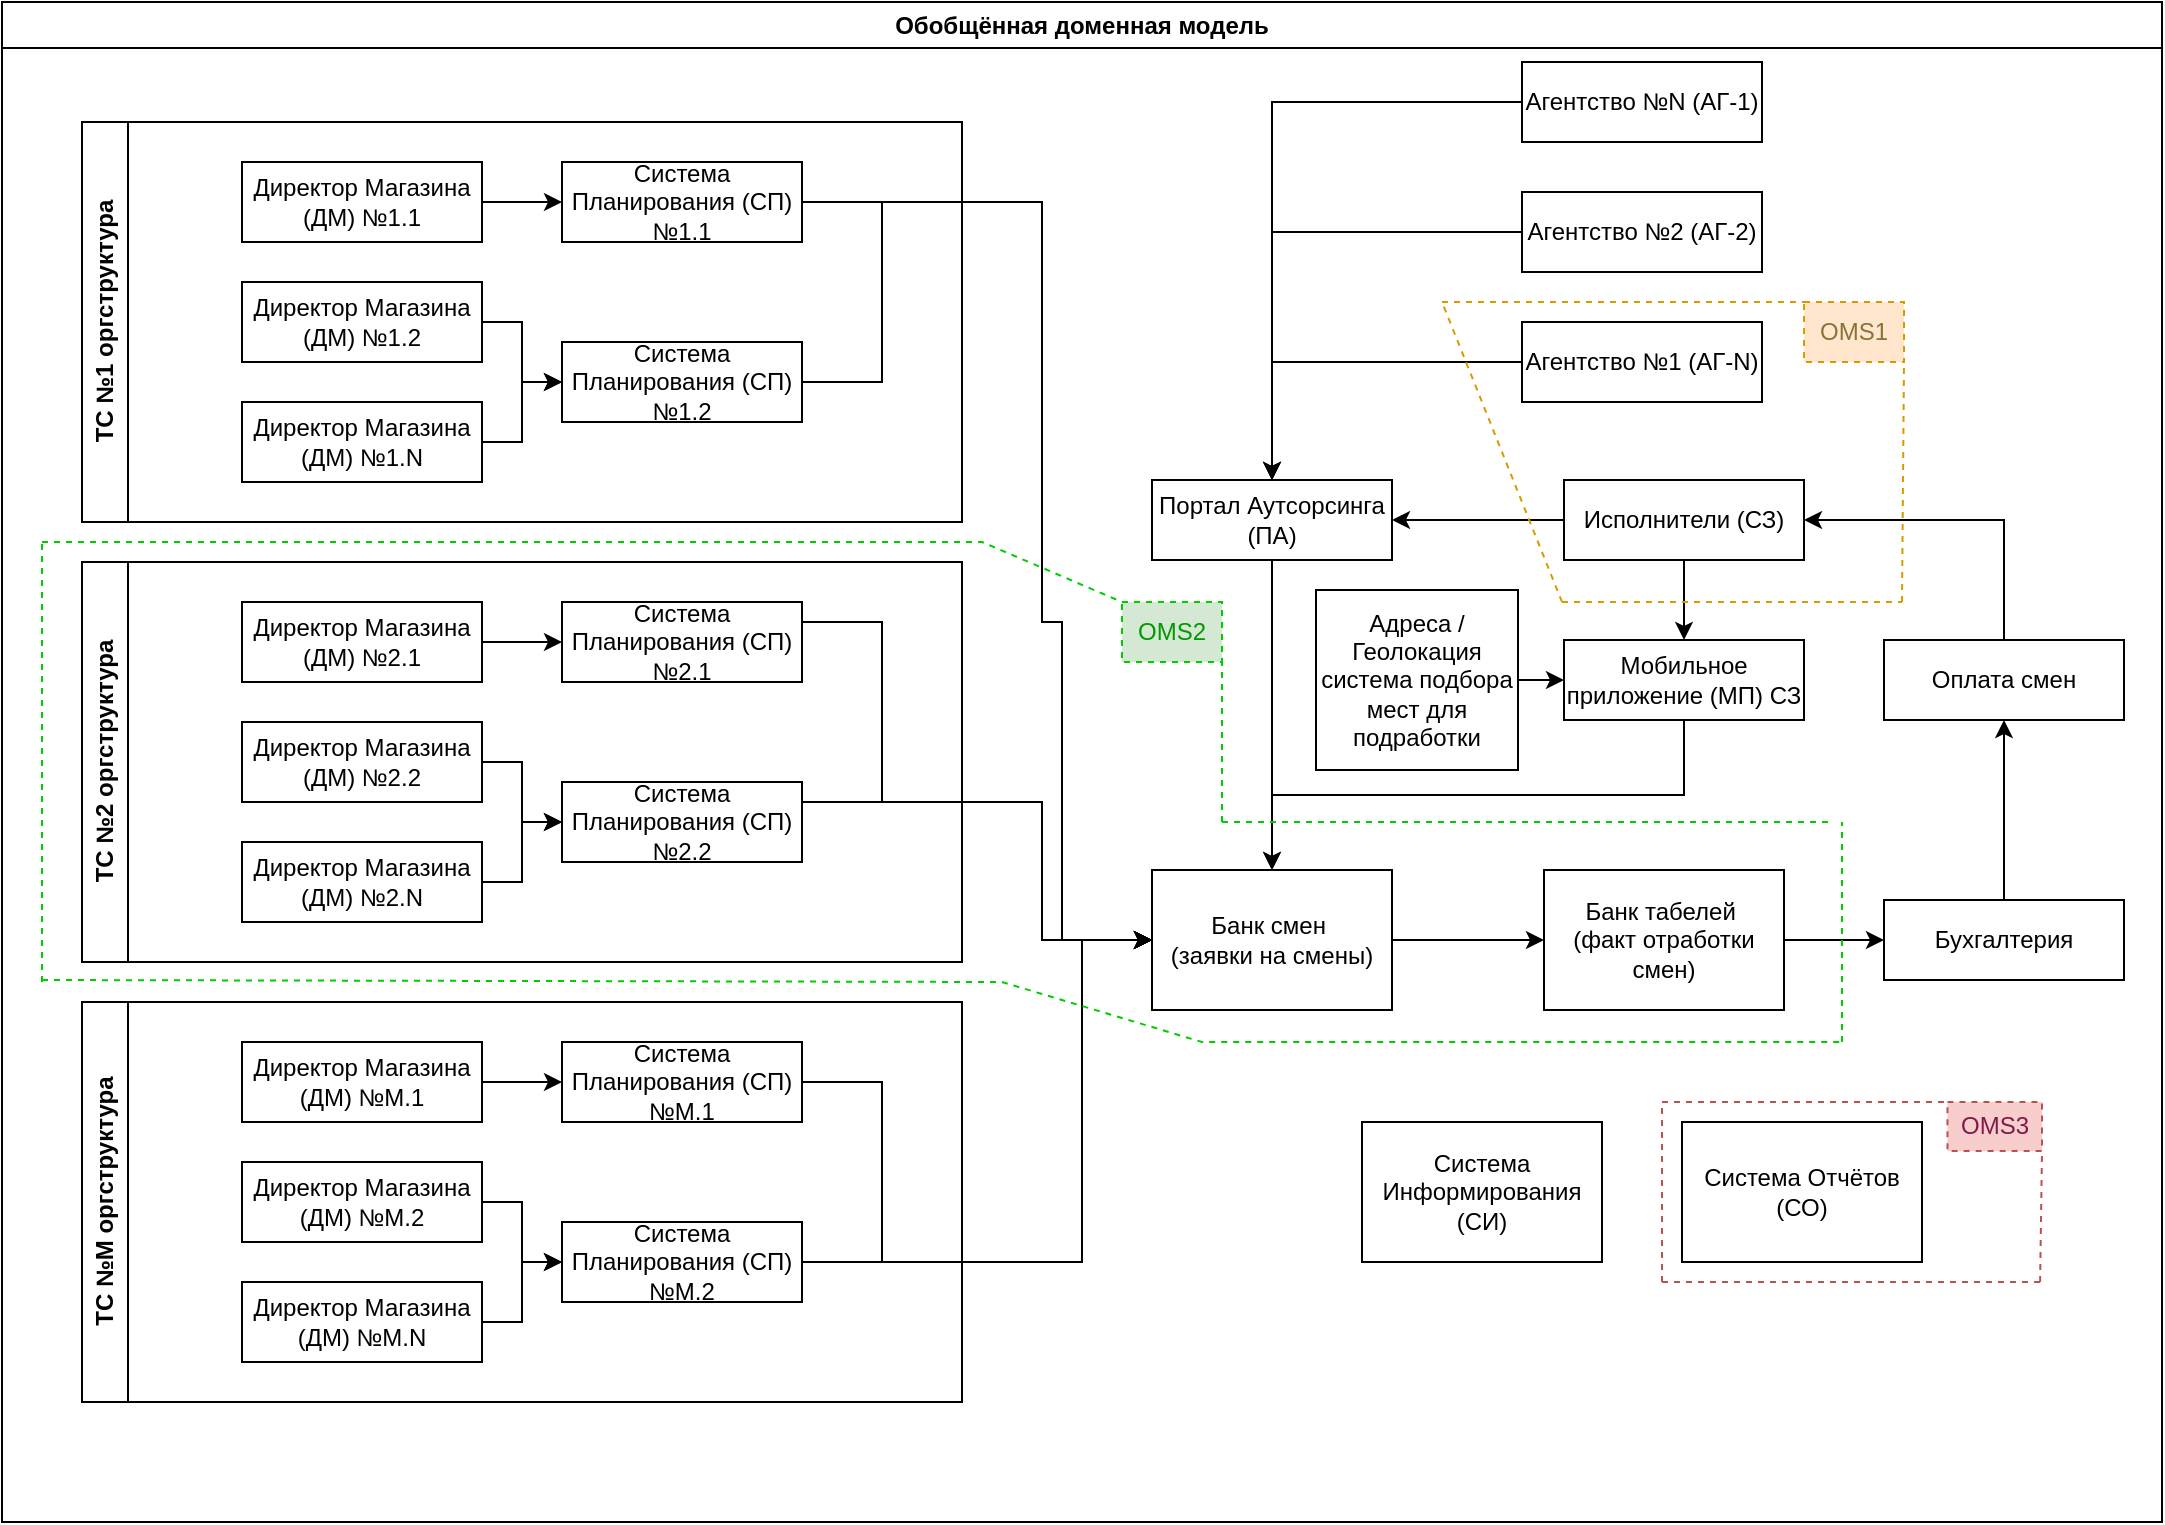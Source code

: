 <mxfile version="24.7.17">
  <diagram id="R2lEEEUBdFMjLlhIrx00" name="Page-1">
    <mxGraphModel dx="1615" dy="1103" grid="1" gridSize="10" guides="1" tooltips="1" connect="1" arrows="1" fold="1" page="1" pageScale="1" pageWidth="1169" pageHeight="827" math="0" shadow="0" extFonts="Permanent Marker^https://fonts.googleapis.com/css?family=Permanent+Marker">
      <root>
        <mxCell id="0" />
        <mxCell id="1" parent="0" />
        <mxCell id="UTMJsMPESid8Jv--px6_-1" value="Обобщённая доменная модель" style="swimlane;whiteSpace=wrap;html=1;" parent="1" vertex="1">
          <mxGeometry x="40" y="40" width="1080" height="760" as="geometry" />
        </mxCell>
        <mxCell id="UTMJsMPESid8Jv--px6_-2" value="Банк смен&amp;nbsp;&lt;br&gt;(заявки на смены)" style="rounded=0;whiteSpace=wrap;html=1;" parent="UTMJsMPESid8Jv--px6_-1" vertex="1">
          <mxGeometry x="575" y="434" width="120" height="70" as="geometry" />
        </mxCell>
        <mxCell id="UTMJsMPESid8Jv--px6_-41" value="" style="edgeStyle=orthogonalEdgeStyle;rounded=0;orthogonalLoop=1;jettySize=auto;html=1;entryX=0.5;entryY=0;entryDx=0;entryDy=0;exitX=0.5;exitY=1;exitDx=0;exitDy=0;" parent="UTMJsMPESid8Jv--px6_-1" source="UTMJsMPESid8Jv--px6_-4" target="UTMJsMPESid8Jv--px6_-19" edge="1">
          <mxGeometry relative="1" as="geometry">
            <mxPoint x="801" y="259" as="targetPoint" />
            <Array as="points" />
          </mxGeometry>
        </mxCell>
        <mxCell id="UTMJsMPESid8Jv--px6_-42" value="" style="edgeStyle=orthogonalEdgeStyle;rounded=0;orthogonalLoop=1;jettySize=auto;html=1;entryX=1;entryY=0.5;entryDx=0;entryDy=0;exitX=0;exitY=0.5;exitDx=0;exitDy=0;" parent="UTMJsMPESid8Jv--px6_-1" source="UTMJsMPESid8Jv--px6_-4" target="UTMJsMPESid8Jv--px6_-20" edge="1">
          <mxGeometry relative="1" as="geometry">
            <mxPoint x="1081" y="259" as="targetPoint" />
            <Array as="points">
              <mxPoint x="751" y="259" />
              <mxPoint x="751" y="259" />
            </Array>
          </mxGeometry>
        </mxCell>
        <mxCell id="UTMJsMPESid8Jv--px6_-4" value="Исполнители (СЗ)" style="rounded=0;whiteSpace=wrap;html=1;" parent="UTMJsMPESid8Jv--px6_-1" vertex="1">
          <mxGeometry x="781" y="239" width="120" height="40" as="geometry" />
        </mxCell>
        <mxCell id="UTMJsMPESid8Jv--px6_-19" value="Мобильное приложение (МП) СЗ" style="rounded=0;whiteSpace=wrap;html=1;" parent="UTMJsMPESid8Jv--px6_-1" vertex="1">
          <mxGeometry x="781" y="319" width="120" height="40" as="geometry" />
        </mxCell>
        <mxCell id="UTMJsMPESid8Jv--px6_-20" value="Портал Аутсорсинга (ПА)" style="rounded=0;whiteSpace=wrap;html=1;" parent="UTMJsMPESid8Jv--px6_-1" vertex="1">
          <mxGeometry x="575" y="239" width="120" height="40" as="geometry" />
        </mxCell>
        <mxCell id="UTMJsMPESid8Jv--px6_-22" value="ТС №1 оргструктура" style="swimlane;horizontal=0;whiteSpace=wrap;html=1;" parent="UTMJsMPESid8Jv--px6_-1" vertex="1">
          <mxGeometry x="40" y="60" width="440" height="200" as="geometry">
            <mxRectangle x="40" y="60" width="40" height="80" as="alternateBounds" />
          </mxGeometry>
        </mxCell>
        <mxCell id="UTMJsMPESid8Jv--px6_-31" value="" style="edgeStyle=orthogonalEdgeStyle;rounded=0;orthogonalLoop=1;jettySize=auto;html=1;" parent="UTMJsMPESid8Jv--px6_-22" source="UTMJsMPESid8Jv--px6_-3" target="UTMJsMPESid8Jv--px6_-9" edge="1">
          <mxGeometry relative="1" as="geometry" />
        </mxCell>
        <mxCell id="UTMJsMPESid8Jv--px6_-3" value="Директор Магазина (ДМ) №1.1" style="rounded=0;whiteSpace=wrap;html=1;" parent="UTMJsMPESid8Jv--px6_-22" vertex="1">
          <mxGeometry x="80" y="20" width="120" height="40" as="geometry" />
        </mxCell>
        <mxCell id="UTMJsMPESid8Jv--px6_-32" value="" style="edgeStyle=orthogonalEdgeStyle;rounded=0;orthogonalLoop=1;jettySize=auto;html=1;" parent="UTMJsMPESid8Jv--px6_-22" source="UTMJsMPESid8Jv--px6_-7" target="UTMJsMPESid8Jv--px6_-10" edge="1">
          <mxGeometry relative="1" as="geometry" />
        </mxCell>
        <mxCell id="UTMJsMPESid8Jv--px6_-7" value="Директор Магазина (ДМ)&amp;nbsp;№1.2" style="rounded=0;whiteSpace=wrap;html=1;" parent="UTMJsMPESid8Jv--px6_-22" vertex="1">
          <mxGeometry x="80" y="80" width="120" height="40" as="geometry" />
        </mxCell>
        <mxCell id="UTMJsMPESid8Jv--px6_-33" value="" style="edgeStyle=orthogonalEdgeStyle;rounded=0;orthogonalLoop=1;jettySize=auto;html=1;" parent="UTMJsMPESid8Jv--px6_-22" source="UTMJsMPESid8Jv--px6_-8" target="UTMJsMPESid8Jv--px6_-10" edge="1">
          <mxGeometry relative="1" as="geometry" />
        </mxCell>
        <mxCell id="UTMJsMPESid8Jv--px6_-8" value="Директор Магазина (ДМ)&amp;nbsp;№1.N" style="rounded=0;whiteSpace=wrap;html=1;" parent="UTMJsMPESid8Jv--px6_-22" vertex="1">
          <mxGeometry x="80" y="140" width="120" height="40" as="geometry" />
        </mxCell>
        <mxCell id="UTMJsMPESid8Jv--px6_-10" value="Система Планирования (СП) №1.2" style="rounded=0;whiteSpace=wrap;html=1;" parent="UTMJsMPESid8Jv--px6_-22" vertex="1">
          <mxGeometry x="240" y="110" width="120" height="40" as="geometry" />
        </mxCell>
        <mxCell id="UTMJsMPESid8Jv--px6_-9" value="Система Планирования (СП) №1.1" style="rounded=0;whiteSpace=wrap;html=1;" parent="UTMJsMPESid8Jv--px6_-22" vertex="1">
          <mxGeometry x="240" y="20" width="120" height="40" as="geometry" />
        </mxCell>
        <mxCell id="UTMJsMPESid8Jv--px6_-23" value="ТС №2 оргструктура" style="swimlane;horizontal=0;whiteSpace=wrap;html=1;" parent="UTMJsMPESid8Jv--px6_-1" vertex="1">
          <mxGeometry x="40" y="280" width="440" height="200" as="geometry">
            <mxRectangle x="40" y="320" width="40" height="80" as="alternateBounds" />
          </mxGeometry>
        </mxCell>
        <mxCell id="UTMJsMPESid8Jv--px6_-34" value="" style="edgeStyle=orthogonalEdgeStyle;rounded=0;orthogonalLoop=1;jettySize=auto;html=1;" parent="UTMJsMPESid8Jv--px6_-23" source="UTMJsMPESid8Jv--px6_-24" target="UTMJsMPESid8Jv--px6_-28" edge="1">
          <mxGeometry relative="1" as="geometry" />
        </mxCell>
        <mxCell id="UTMJsMPESid8Jv--px6_-24" value="Директор Магазина (ДМ)&amp;nbsp;№2.1" style="rounded=0;whiteSpace=wrap;html=1;" parent="UTMJsMPESid8Jv--px6_-23" vertex="1">
          <mxGeometry x="80" y="20" width="120" height="40" as="geometry" />
        </mxCell>
        <mxCell id="UTMJsMPESid8Jv--px6_-35" value="" style="edgeStyle=orthogonalEdgeStyle;rounded=0;orthogonalLoop=1;jettySize=auto;html=1;" parent="UTMJsMPESid8Jv--px6_-23" source="UTMJsMPESid8Jv--px6_-25" target="UTMJsMPESid8Jv--px6_-27" edge="1">
          <mxGeometry relative="1" as="geometry" />
        </mxCell>
        <mxCell id="UTMJsMPESid8Jv--px6_-25" value="Директор Магазина (ДМ)&amp;nbsp;№2.2" style="rounded=0;whiteSpace=wrap;html=1;" parent="UTMJsMPESid8Jv--px6_-23" vertex="1">
          <mxGeometry x="80" y="80" width="120" height="40" as="geometry" />
        </mxCell>
        <mxCell id="UTMJsMPESid8Jv--px6_-36" value="" style="edgeStyle=orthogonalEdgeStyle;rounded=0;orthogonalLoop=1;jettySize=auto;html=1;" parent="UTMJsMPESid8Jv--px6_-23" source="UTMJsMPESid8Jv--px6_-26" target="UTMJsMPESid8Jv--px6_-27" edge="1">
          <mxGeometry relative="1" as="geometry" />
        </mxCell>
        <mxCell id="UTMJsMPESid8Jv--px6_-26" value="Директор Магазина (ДМ)&amp;nbsp;№2.N" style="rounded=0;whiteSpace=wrap;html=1;" parent="UTMJsMPESid8Jv--px6_-23" vertex="1">
          <mxGeometry x="80" y="140" width="120" height="40" as="geometry" />
        </mxCell>
        <mxCell id="UTMJsMPESid8Jv--px6_-27" value="Система Планирования (СП) №2.2" style="rounded=0;whiteSpace=wrap;html=1;" parent="UTMJsMPESid8Jv--px6_-23" vertex="1">
          <mxGeometry x="240" y="110" width="120" height="40" as="geometry" />
        </mxCell>
        <mxCell id="UTMJsMPESid8Jv--px6_-28" value="Система Планирования (СП) №2.1" style="rounded=0;whiteSpace=wrap;html=1;" parent="UTMJsMPESid8Jv--px6_-23" vertex="1">
          <mxGeometry x="240" y="20" width="120" height="40" as="geometry" />
        </mxCell>
        <mxCell id="UTMJsMPESid8Jv--px6_-37" value="" style="endArrow=classic;html=1;rounded=0;exitX=1;exitY=0.5;exitDx=0;exitDy=0;entryX=0;entryY=0.5;entryDx=0;entryDy=0;edgeStyle=orthogonalEdgeStyle;" parent="UTMJsMPESid8Jv--px6_-1" source="UTMJsMPESid8Jv--px6_-9" target="UTMJsMPESid8Jv--px6_-2" edge="1">
          <mxGeometry width="50" height="50" relative="1" as="geometry">
            <mxPoint x="640" y="130" as="sourcePoint" />
            <mxPoint x="690" y="80" as="targetPoint" />
            <Array as="points">
              <mxPoint x="520" y="100" />
              <mxPoint x="520" y="310" />
              <mxPoint x="530" y="310" />
              <mxPoint x="530" y="469" />
            </Array>
          </mxGeometry>
        </mxCell>
        <mxCell id="UTMJsMPESid8Jv--px6_-38" value="" style="endArrow=classic;html=1;rounded=0;exitX=1;exitY=0.5;exitDx=0;exitDy=0;entryX=0;entryY=0.5;entryDx=0;entryDy=0;edgeStyle=orthogonalEdgeStyle;" parent="UTMJsMPESid8Jv--px6_-1" source="UTMJsMPESid8Jv--px6_-10" target="UTMJsMPESid8Jv--px6_-2" edge="1">
          <mxGeometry width="50" height="50" relative="1" as="geometry">
            <mxPoint x="640" y="130" as="sourcePoint" />
            <mxPoint x="690" y="80" as="targetPoint" />
            <Array as="points">
              <mxPoint x="440" y="190" />
              <mxPoint x="440" y="100" />
              <mxPoint x="520" y="100" />
              <mxPoint x="520" y="310" />
              <mxPoint x="530" y="310" />
              <mxPoint x="530" y="469" />
            </Array>
          </mxGeometry>
        </mxCell>
        <mxCell id="UTMJsMPESid8Jv--px6_-39" value="" style="endArrow=classic;html=1;rounded=0;edgeStyle=orthogonalEdgeStyle;exitX=1;exitY=0.5;exitDx=0;exitDy=0;entryX=0;entryY=0.5;entryDx=0;entryDy=0;" parent="UTMJsMPESid8Jv--px6_-1" source="UTMJsMPESid8Jv--px6_-28" target="UTMJsMPESid8Jv--px6_-2" edge="1">
          <mxGeometry width="50" height="50" relative="1" as="geometry">
            <mxPoint x="640" y="130" as="sourcePoint" />
            <mxPoint x="690" y="80" as="targetPoint" />
            <Array as="points">
              <mxPoint x="400" y="310" />
              <mxPoint x="440" y="310" />
              <mxPoint x="440" y="400" />
              <mxPoint x="520" y="400" />
              <mxPoint x="520" y="469" />
            </Array>
          </mxGeometry>
        </mxCell>
        <mxCell id="UTMJsMPESid8Jv--px6_-40" value="" style="endArrow=classic;html=1;rounded=0;edgeStyle=orthogonalEdgeStyle;exitX=1;exitY=0.5;exitDx=0;exitDy=0;entryX=0;entryY=0.5;entryDx=0;entryDy=0;" parent="UTMJsMPESid8Jv--px6_-1" source="UTMJsMPESid8Jv--px6_-27" target="UTMJsMPESid8Jv--px6_-2" edge="1">
          <mxGeometry width="50" height="50" relative="1" as="geometry">
            <mxPoint x="640" y="130" as="sourcePoint" />
            <mxPoint x="690" y="80" as="targetPoint" />
            <Array as="points">
              <mxPoint x="400" y="400" />
              <mxPoint x="520" y="400" />
              <mxPoint x="520" y="469" />
            </Array>
          </mxGeometry>
        </mxCell>
        <mxCell id="UTMJsMPESid8Jv--px6_-43" value="" style="endArrow=classic;html=1;rounded=0;edgeStyle=orthogonalEdgeStyle;exitX=0.5;exitY=1;exitDx=0;exitDy=0;entryX=0.5;entryY=0;entryDx=0;entryDy=0;" parent="UTMJsMPESid8Jv--px6_-1" source="UTMJsMPESid8Jv--px6_-19" target="UTMJsMPESid8Jv--px6_-2" edge="1">
          <mxGeometry width="50" height="50" relative="1" as="geometry">
            <mxPoint x="681" y="289" as="sourcePoint" />
            <mxPoint x="731" y="239" as="targetPoint" />
          </mxGeometry>
        </mxCell>
        <mxCell id="UTMJsMPESid8Jv--px6_-44" value="" style="endArrow=classic;html=1;rounded=0;edgeStyle=orthogonalEdgeStyle;exitX=0.5;exitY=1;exitDx=0;exitDy=0;entryX=0.5;entryY=0;entryDx=0;entryDy=0;" parent="UTMJsMPESid8Jv--px6_-1" source="UTMJsMPESid8Jv--px6_-20" target="UTMJsMPESid8Jv--px6_-2" edge="1">
          <mxGeometry width="50" height="50" relative="1" as="geometry">
            <mxPoint x="681" y="289" as="sourcePoint" />
            <mxPoint x="731" y="239" as="targetPoint" />
          </mxGeometry>
        </mxCell>
        <mxCell id="UTMJsMPESid8Jv--px6_-51" value="" style="edgeStyle=orthogonalEdgeStyle;rounded=0;orthogonalLoop=1;jettySize=auto;html=1;entryX=1;entryY=0.5;entryDx=0;entryDy=0;exitX=0.5;exitY=0;exitDx=0;exitDy=0;" parent="UTMJsMPESid8Jv--px6_-1" source="UTMJsMPESid8Jv--px6_-52" target="UTMJsMPESid8Jv--px6_-4" edge="1">
          <mxGeometry relative="1" as="geometry">
            <mxPoint x="981" y="369" as="targetPoint" />
            <Array as="points">
              <mxPoint x="1001" y="259" />
            </Array>
          </mxGeometry>
        </mxCell>
        <mxCell id="UTMJsMPESid8Jv--px6_-53" value="" style="edgeStyle=orthogonalEdgeStyle;rounded=0;orthogonalLoop=1;jettySize=auto;html=1;" parent="UTMJsMPESid8Jv--px6_-1" source="UTMJsMPESid8Jv--px6_-45" target="UTMJsMPESid8Jv--px6_-52" edge="1">
          <mxGeometry relative="1" as="geometry" />
        </mxCell>
        <mxCell id="UTMJsMPESid8Jv--px6_-45" value="Бухгалтерия" style="rounded=0;whiteSpace=wrap;html=1;" parent="UTMJsMPESid8Jv--px6_-1" vertex="1">
          <mxGeometry x="941" y="449" width="120" height="40" as="geometry" />
        </mxCell>
        <mxCell id="UTMJsMPESid8Jv--px6_-50" value="" style="edgeStyle=orthogonalEdgeStyle;rounded=0;orthogonalLoop=1;jettySize=auto;html=1;" parent="UTMJsMPESid8Jv--px6_-1" source="UTMJsMPESid8Jv--px6_-48" target="UTMJsMPESid8Jv--px6_-45" edge="1">
          <mxGeometry relative="1" as="geometry" />
        </mxCell>
        <mxCell id="UTMJsMPESid8Jv--px6_-48" value="Банк табелей&amp;nbsp;&lt;br&gt;(факт отработки смен)" style="rounded=0;whiteSpace=wrap;html=1;" parent="UTMJsMPESid8Jv--px6_-1" vertex="1">
          <mxGeometry x="771" y="434" width="120" height="70" as="geometry" />
        </mxCell>
        <mxCell id="UTMJsMPESid8Jv--px6_-49" value="" style="edgeStyle=orthogonalEdgeStyle;rounded=0;orthogonalLoop=1;jettySize=auto;html=1;" parent="UTMJsMPESid8Jv--px6_-1" source="UTMJsMPESid8Jv--px6_-2" target="UTMJsMPESid8Jv--px6_-48" edge="1">
          <mxGeometry relative="1" as="geometry" />
        </mxCell>
        <mxCell id="UTMJsMPESid8Jv--px6_-52" value="Оплата смен" style="whiteSpace=wrap;html=1;rounded=0;" parent="UTMJsMPESid8Jv--px6_-1" vertex="1">
          <mxGeometry x="941" y="319" width="120" height="40" as="geometry" />
        </mxCell>
        <mxCell id="UTMJsMPESid8Jv--px6_-54" value="ТС №M оргструктура" style="swimlane;horizontal=0;whiteSpace=wrap;html=1;" parent="UTMJsMPESid8Jv--px6_-1" vertex="1">
          <mxGeometry x="40" y="500" width="440" height="200" as="geometry">
            <mxRectangle x="40" y="320" width="40" height="80" as="alternateBounds" />
          </mxGeometry>
        </mxCell>
        <mxCell id="UTMJsMPESid8Jv--px6_-55" value="" style="edgeStyle=orthogonalEdgeStyle;rounded=0;orthogonalLoop=1;jettySize=auto;html=1;" parent="UTMJsMPESid8Jv--px6_-54" source="UTMJsMPESid8Jv--px6_-56" target="UTMJsMPESid8Jv--px6_-62" edge="1">
          <mxGeometry relative="1" as="geometry" />
        </mxCell>
        <mxCell id="UTMJsMPESid8Jv--px6_-56" value="Директор Магазина (ДМ)&amp;nbsp;№M.1" style="rounded=0;whiteSpace=wrap;html=1;" parent="UTMJsMPESid8Jv--px6_-54" vertex="1">
          <mxGeometry x="80" y="20" width="120" height="40" as="geometry" />
        </mxCell>
        <mxCell id="UTMJsMPESid8Jv--px6_-57" value="" style="edgeStyle=orthogonalEdgeStyle;rounded=0;orthogonalLoop=1;jettySize=auto;html=1;" parent="UTMJsMPESid8Jv--px6_-54" source="UTMJsMPESid8Jv--px6_-58" target="UTMJsMPESid8Jv--px6_-61" edge="1">
          <mxGeometry relative="1" as="geometry" />
        </mxCell>
        <mxCell id="UTMJsMPESid8Jv--px6_-58" value="Директор Магазина (ДМ)&amp;nbsp;№M.2" style="rounded=0;whiteSpace=wrap;html=1;" parent="UTMJsMPESid8Jv--px6_-54" vertex="1">
          <mxGeometry x="80" y="80" width="120" height="40" as="geometry" />
        </mxCell>
        <mxCell id="UTMJsMPESid8Jv--px6_-59" value="" style="edgeStyle=orthogonalEdgeStyle;rounded=0;orthogonalLoop=1;jettySize=auto;html=1;" parent="UTMJsMPESid8Jv--px6_-54" source="UTMJsMPESid8Jv--px6_-60" target="UTMJsMPESid8Jv--px6_-61" edge="1">
          <mxGeometry relative="1" as="geometry" />
        </mxCell>
        <mxCell id="UTMJsMPESid8Jv--px6_-60" value="Директор Магазина (ДМ)&amp;nbsp;№M.N" style="rounded=0;whiteSpace=wrap;html=1;" parent="UTMJsMPESid8Jv--px6_-54" vertex="1">
          <mxGeometry x="80" y="140" width="120" height="40" as="geometry" />
        </mxCell>
        <mxCell id="UTMJsMPESid8Jv--px6_-61" value="Система Планирования (СП) №M.2" style="rounded=0;whiteSpace=wrap;html=1;" parent="UTMJsMPESid8Jv--px6_-54" vertex="1">
          <mxGeometry x="240" y="110" width="120" height="40" as="geometry" />
        </mxCell>
        <mxCell id="UTMJsMPESid8Jv--px6_-62" value="Система Планирования (СП) №M.1" style="rounded=0;whiteSpace=wrap;html=1;" parent="UTMJsMPESid8Jv--px6_-54" vertex="1">
          <mxGeometry x="240" y="20" width="120" height="40" as="geometry" />
        </mxCell>
        <mxCell id="UTMJsMPESid8Jv--px6_-63" value="" style="endArrow=classic;html=1;rounded=0;edgeStyle=orthogonalEdgeStyle;exitX=1;exitY=0.5;exitDx=0;exitDy=0;entryX=0;entryY=0.5;entryDx=0;entryDy=0;" parent="UTMJsMPESid8Jv--px6_-1" source="UTMJsMPESid8Jv--px6_-61" target="UTMJsMPESid8Jv--px6_-2" edge="1">
          <mxGeometry width="50" height="50" relative="1" as="geometry">
            <mxPoint x="630" y="570" as="sourcePoint" />
            <mxPoint x="680" y="520" as="targetPoint" />
            <Array as="points">
              <mxPoint x="540" y="630" />
              <mxPoint x="540" y="469" />
            </Array>
          </mxGeometry>
        </mxCell>
        <mxCell id="UTMJsMPESid8Jv--px6_-64" value="" style="endArrow=classic;html=1;rounded=0;edgeStyle=orthogonalEdgeStyle;exitX=1;exitY=0.5;exitDx=0;exitDy=0;entryX=0;entryY=0.5;entryDx=0;entryDy=0;" parent="UTMJsMPESid8Jv--px6_-1" source="UTMJsMPESid8Jv--px6_-62" target="UTMJsMPESid8Jv--px6_-2" edge="1">
          <mxGeometry width="50" height="50" relative="1" as="geometry">
            <mxPoint x="640" y="580" as="sourcePoint" />
            <mxPoint x="690" y="530" as="targetPoint" />
            <Array as="points">
              <mxPoint x="440" y="540" />
              <mxPoint x="440" y="630" />
              <mxPoint x="540" y="630" />
              <mxPoint x="540" y="469" />
            </Array>
          </mxGeometry>
        </mxCell>
        <mxCell id="UTMJsMPESid8Jv--px6_-99" value="Агентство №1 (АГ-N)" style="rounded=0;whiteSpace=wrap;html=1;" parent="UTMJsMPESid8Jv--px6_-1" vertex="1">
          <mxGeometry x="760" y="160" width="120" height="40" as="geometry" />
        </mxCell>
        <mxCell id="UTMJsMPESid8Jv--px6_-100" value="" style="edgeStyle=orthogonalEdgeStyle;rounded=0;orthogonalLoop=1;jettySize=auto;html=1;exitX=0;exitY=0.5;exitDx=0;exitDy=0;" parent="UTMJsMPESid8Jv--px6_-1" source="UTMJsMPESid8Jv--px6_-99" target="UTMJsMPESid8Jv--px6_-20" edge="1">
          <mxGeometry relative="1" as="geometry" />
        </mxCell>
        <mxCell id="FOl4t9y0xNrXWwEux3hD-1" value="" style="edgeStyle=orthogonalEdgeStyle;rounded=0;orthogonalLoop=1;jettySize=auto;html=1;" parent="UTMJsMPESid8Jv--px6_-1" source="UTMJsMPESid8Jv--px6_-65" target="UTMJsMPESid8Jv--px6_-19" edge="1">
          <mxGeometry relative="1" as="geometry" />
        </mxCell>
        <mxCell id="UTMJsMPESid8Jv--px6_-65" value="Адреса / Геолокация&lt;br&gt;система подбора мест для подработки" style="rounded=0;whiteSpace=wrap;html=1;" parent="UTMJsMPESid8Jv--px6_-1" vertex="1">
          <mxGeometry x="657" y="294" width="101" height="90" as="geometry" />
        </mxCell>
        <mxCell id="UTMJsMPESid8Jv--px6_-67" value="Система Информирования (СИ)" style="rounded=0;whiteSpace=wrap;html=1;" parent="UTMJsMPESid8Jv--px6_-1" vertex="1">
          <mxGeometry x="680" y="560" width="120" height="70" as="geometry" />
        </mxCell>
        <mxCell id="UTMJsMPESid8Jv--px6_-101" value="Агентство №2 (АГ-2)" style="rounded=0;whiteSpace=wrap;html=1;" parent="UTMJsMPESid8Jv--px6_-1" vertex="1">
          <mxGeometry x="760" y="95" width="120" height="40" as="geometry" />
        </mxCell>
        <mxCell id="UTMJsMPESid8Jv--px6_-103" value="Агентство №N (АГ-1)" style="rounded=0;whiteSpace=wrap;html=1;" parent="UTMJsMPESid8Jv--px6_-1" vertex="1">
          <mxGeometry x="760" y="30" width="120" height="40" as="geometry" />
        </mxCell>
        <mxCell id="UTMJsMPESid8Jv--px6_-105" value="" style="endArrow=classic;html=1;rounded=0;exitX=0;exitY=0.5;exitDx=0;exitDy=0;entryX=0.5;entryY=0;entryDx=0;entryDy=0;edgeStyle=orthogonalEdgeStyle;" parent="UTMJsMPESid8Jv--px6_-1" source="UTMJsMPESid8Jv--px6_-101" target="UTMJsMPESid8Jv--px6_-20" edge="1">
          <mxGeometry width="50" height="50" relative="1" as="geometry">
            <mxPoint x="580" y="130" as="sourcePoint" />
            <mxPoint x="630" y="80" as="targetPoint" />
          </mxGeometry>
        </mxCell>
        <mxCell id="UTMJsMPESid8Jv--px6_-106" value="" style="endArrow=classic;html=1;rounded=0;exitX=0;exitY=0.5;exitDx=0;exitDy=0;entryX=0.5;entryY=0;entryDx=0;entryDy=0;edgeStyle=orthogonalEdgeStyle;" parent="UTMJsMPESid8Jv--px6_-1" source="UTMJsMPESid8Jv--px6_-103" target="UTMJsMPESid8Jv--px6_-20" edge="1">
          <mxGeometry width="50" height="50" relative="1" as="geometry">
            <mxPoint x="770" y="130" as="sourcePoint" />
            <mxPoint x="671" y="249" as="targetPoint" />
          </mxGeometry>
        </mxCell>
        <mxCell id="1QVaeL_JA7oFV_1s7ei4-6" value="" style="endArrow=none;html=1;rounded=0;fillColor=#ffe6cc;strokeColor=#d79b00;dashed=1;movable=1;resizable=1;rotatable=1;deletable=1;editable=1;locked=0;connectable=1;entryX=0;entryY=0;entryDx=0;entryDy=0;" parent="UTMJsMPESid8Jv--px6_-1" edge="1" target="1QVaeL_JA7oFV_1s7ei4-11">
          <mxGeometry width="50" height="50" relative="1" as="geometry">
            <mxPoint x="720" y="150" as="sourcePoint" />
            <mxPoint x="950" y="150" as="targetPoint" />
            <Array as="points">
              <mxPoint x="810" y="150" />
            </Array>
          </mxGeometry>
        </mxCell>
        <mxCell id="1QVaeL_JA7oFV_1s7ei4-11" value="&lt;font color=&quot;#877436&quot;&gt;OMS1&lt;/font&gt;" style="rounded=0;whiteSpace=wrap;html=1;fillColor=#ffe6cc;strokeColor=#d79b00;dashed=1;" parent="UTMJsMPESid8Jv--px6_-1" vertex="1">
          <mxGeometry x="901" y="150" width="50" height="30" as="geometry" />
        </mxCell>
        <mxCell id="VyGNS6frd4nciAGRioc6-1" value="Система Отчётов (СО)" style="rounded=0;whiteSpace=wrap;html=1;" vertex="1" parent="UTMJsMPESid8Jv--px6_-1">
          <mxGeometry x="840" y="560" width="120" height="70" as="geometry" />
        </mxCell>
        <mxCell id="VyGNS6frd4nciAGRioc6-2" value="" style="endArrow=none;html=1;rounded=0;fillColor=#d5e8d4;strokeColor=#00CC00;dashed=1;movable=1;resizable=1;rotatable=1;deletable=1;editable=1;locked=0;connectable=1;entryX=0;entryY=0;entryDx=0;entryDy=0;" edge="1" parent="UTMJsMPESid8Jv--px6_-1" target="VyGNS6frd4nciAGRioc6-3">
          <mxGeometry width="50" height="50" relative="1" as="geometry">
            <mxPoint x="20" y="270" as="sourcePoint" />
            <mxPoint x="600" y="289" as="targetPoint" />
            <Array as="points">
              <mxPoint x="490" y="270" />
            </Array>
          </mxGeometry>
        </mxCell>
        <mxCell id="VyGNS6frd4nciAGRioc6-3" value="&lt;font color=&quot;#009900&quot;&gt;OMS2&lt;/font&gt;" style="rounded=0;whiteSpace=wrap;html=1;fillColor=#d5e8d4;strokeColor=#00CC00;dashed=1;" vertex="1" parent="UTMJsMPESid8Jv--px6_-1">
          <mxGeometry x="560" y="300" width="50" height="30" as="geometry" />
        </mxCell>
        <mxCell id="VyGNS6frd4nciAGRioc6-5" value="" style="endArrow=none;html=1;rounded=0;fillColor=#d5e8d4;strokeColor=#00CC00;dashed=1;movable=1;resizable=1;rotatable=1;deletable=1;editable=1;locked=0;connectable=1;" edge="1" parent="UTMJsMPESid8Jv--px6_-1">
          <mxGeometry width="50" height="50" relative="1" as="geometry">
            <mxPoint x="20" y="490" as="sourcePoint" />
            <mxPoint x="20" y="270" as="targetPoint" />
          </mxGeometry>
        </mxCell>
        <mxCell id="VyGNS6frd4nciAGRioc6-6" value="" style="endArrow=none;html=1;rounded=0;fillColor=#d5e8d4;strokeColor=#00CC00;dashed=1;movable=1;resizable=1;rotatable=1;deletable=1;editable=1;locked=0;connectable=1;" edge="1" parent="UTMJsMPESid8Jv--px6_-1">
          <mxGeometry width="50" height="50" relative="1" as="geometry">
            <mxPoint x="20" y="489" as="sourcePoint" />
            <mxPoint x="920" y="520" as="targetPoint" />
            <Array as="points">
              <mxPoint x="500" y="490" />
              <mxPoint x="600" y="520" />
            </Array>
          </mxGeometry>
        </mxCell>
        <mxCell id="VyGNS6frd4nciAGRioc6-7" value="" style="endArrow=none;html=1;rounded=0;fillColor=#d5e8d4;strokeColor=#00CC00;dashed=1;movable=1;resizable=1;rotatable=1;deletable=1;editable=1;locked=0;connectable=1;" edge="1" parent="UTMJsMPESid8Jv--px6_-1">
          <mxGeometry width="50" height="50" relative="1" as="geometry">
            <mxPoint x="920" y="520" as="sourcePoint" />
            <mxPoint x="920" y="410" as="targetPoint" />
          </mxGeometry>
        </mxCell>
        <mxCell id="VyGNS6frd4nciAGRioc6-8" value="" style="endArrow=none;html=1;rounded=0;fillColor=#d5e8d4;strokeColor=#00CC00;dashed=1;movable=1;resizable=1;rotatable=1;deletable=1;editable=1;locked=0;connectable=1;" edge="1" parent="UTMJsMPESid8Jv--px6_-1">
          <mxGeometry width="50" height="50" relative="1" as="geometry">
            <mxPoint x="610" y="410" as="sourcePoint" />
            <mxPoint x="916" y="410" as="targetPoint" />
          </mxGeometry>
        </mxCell>
        <mxCell id="VyGNS6frd4nciAGRioc6-9" value="" style="endArrow=none;html=1;rounded=0;fillColor=#d5e8d4;strokeColor=#00CC00;dashed=1;movable=1;resizable=1;rotatable=1;deletable=1;editable=1;locked=0;connectable=1;entryX=1;entryY=1;entryDx=0;entryDy=0;" edge="1" parent="UTMJsMPESid8Jv--px6_-1" target="VyGNS6frd4nciAGRioc6-3">
          <mxGeometry width="50" height="50" relative="1" as="geometry">
            <mxPoint x="610" y="410" as="sourcePoint" />
            <mxPoint x="610" y="340" as="targetPoint" />
          </mxGeometry>
        </mxCell>
        <mxCell id="VyGNS6frd4nciAGRioc6-15" value="" style="group" vertex="1" connectable="0" parent="UTMJsMPESid8Jv--px6_-1">
          <mxGeometry x="830" y="640" width="189.055" as="geometry" />
        </mxCell>
        <mxCell id="VyGNS6frd4nciAGRioc6-12" value="" style="endArrow=none;html=1;rounded=0;fillColor=#f8cecc;strokeColor=#b85450;dashed=1;movable=1;resizable=1;rotatable=1;deletable=1;editable=1;locked=0;connectable=1;" edge="1" parent="VyGNS6frd4nciAGRioc6-15">
          <mxGeometry width="50" height="50" relative="1" as="geometry">
            <mxPoint as="sourcePoint" />
            <mxPoint x="189.055" as="targetPoint" />
          </mxGeometry>
        </mxCell>
        <mxCell id="VyGNS6frd4nciAGRioc6-14" value="" style="endArrow=none;html=1;rounded=0;fillColor=#f8cecc;strokeColor=#b85450;dashed=1;movable=1;resizable=1;rotatable=1;deletable=1;editable=1;locked=0;connectable=1;entryX=1;entryY=1;entryDx=0;entryDy=0;" edge="1" parent="VyGNS6frd4nciAGRioc6-15" target="VyGNS6frd4nciAGRioc6-11">
          <mxGeometry width="50" height="50" relative="1" as="geometry">
            <mxPoint x="189.055" as="sourcePoint" />
            <mxPoint x="189.055" y="-80" as="targetPoint" />
          </mxGeometry>
        </mxCell>
        <mxCell id="VyGNS6frd4nciAGRioc6-18" value="" style="group" vertex="1" connectable="0" parent="UTMJsMPESid8Jv--px6_-1">
          <mxGeometry x="830" y="550" width="190" height="90" as="geometry" />
        </mxCell>
        <mxCell id="VyGNS6frd4nciAGRioc6-11" value="&lt;font color=&quot;#80194d&quot;&gt;OMS3&lt;/font&gt;" style="rounded=0;whiteSpace=wrap;html=1;fillColor=#f8cecc;strokeColor=#b85450;dashed=1;" vertex="1" parent="VyGNS6frd4nciAGRioc6-18">
          <mxGeometry x="142.736" width="47.264" height="24.545" as="geometry" />
        </mxCell>
        <mxCell id="VyGNS6frd4nciAGRioc6-10" value="" style="endArrow=none;html=1;rounded=0;fillColor=#f8cecc;strokeColor=#b85450;dashed=1;movable=1;resizable=1;rotatable=1;deletable=1;editable=1;locked=0;connectable=1;entryX=0;entryY=0;entryDx=0;entryDy=0;" edge="1" parent="VyGNS6frd4nciAGRioc6-18" target="VyGNS6frd4nciAGRioc6-11">
          <mxGeometry width="50" height="50" relative="1" as="geometry">
            <mxPoint as="sourcePoint" />
            <mxPoint x="189.055" as="targetPoint" />
            <Array as="points">
              <mxPoint x="56.716" />
            </Array>
          </mxGeometry>
        </mxCell>
        <mxCell id="VyGNS6frd4nciAGRioc6-13" value="" style="endArrow=none;html=1;rounded=0;fillColor=#f8cecc;strokeColor=#b85450;dashed=1;movable=1;resizable=1;rotatable=1;deletable=1;editable=1;locked=0;connectable=1;" edge="1" parent="VyGNS6frd4nciAGRioc6-18">
          <mxGeometry width="50" height="50" relative="1" as="geometry">
            <mxPoint y="90" as="sourcePoint" />
            <mxPoint as="targetPoint" />
          </mxGeometry>
        </mxCell>
        <mxCell id="1QVaeL_JA7oFV_1s7ei4-7" value="" style="endArrow=none;html=1;rounded=0;fillColor=#ffe6cc;strokeColor=#d79b00;dashed=1;movable=1;resizable=1;rotatable=1;deletable=1;editable=1;locked=0;connectable=1;" parent="1" edge="1">
          <mxGeometry width="50" height="50" relative="1" as="geometry">
            <mxPoint x="820" y="340" as="sourcePoint" />
            <mxPoint x="990" y="340" as="targetPoint" />
          </mxGeometry>
        </mxCell>
        <mxCell id="1QVaeL_JA7oFV_1s7ei4-8" value="" style="endArrow=none;html=1;rounded=0;fillColor=#ffe6cc;strokeColor=#d79b00;dashed=1;movable=1;resizable=1;rotatable=1;deletable=1;editable=1;locked=0;connectable=1;" parent="1" edge="1">
          <mxGeometry width="50" height="50" relative="1" as="geometry">
            <mxPoint x="820" y="340" as="sourcePoint" />
            <mxPoint x="760" y="190" as="targetPoint" />
          </mxGeometry>
        </mxCell>
        <mxCell id="1QVaeL_JA7oFV_1s7ei4-9" value="" style="endArrow=none;html=1;rounded=0;fillColor=#ffe6cc;strokeColor=#d79b00;dashed=1;movable=1;resizable=1;rotatable=1;deletable=1;editable=1;locked=0;connectable=1;entryX=1;entryY=1;entryDx=0;entryDy=0;" parent="1" edge="1" target="1QVaeL_JA7oFV_1s7ei4-11">
          <mxGeometry width="50" height="50" relative="1" as="geometry">
            <mxPoint x="990" y="340" as="sourcePoint" />
            <mxPoint x="990" y="230" as="targetPoint" />
          </mxGeometry>
        </mxCell>
      </root>
    </mxGraphModel>
  </diagram>
</mxfile>

